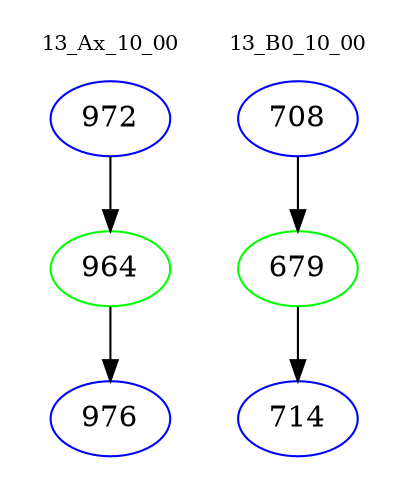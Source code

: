 digraph{
subgraph cluster_0 {
color = white
label = "13_Ax_10_00";
fontsize=10;
T0_972 [label="972", color="blue"]
T0_972 -> T0_964 [color="black"]
T0_964 [label="964", color="green"]
T0_964 -> T0_976 [color="black"]
T0_976 [label="976", color="blue"]
}
subgraph cluster_1 {
color = white
label = "13_B0_10_00";
fontsize=10;
T1_708 [label="708", color="blue"]
T1_708 -> T1_679 [color="black"]
T1_679 [label="679", color="green"]
T1_679 -> T1_714 [color="black"]
T1_714 [label="714", color="blue"]
}
}
